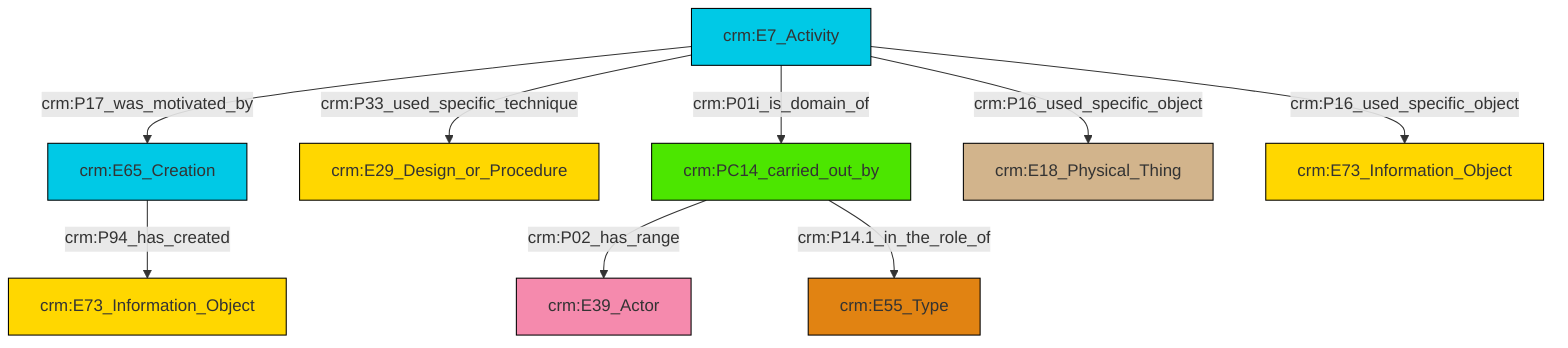 graph TD
classDef Literal fill:#f2f2f2,stroke:#000000;
classDef CRM_Entity fill:#FFFFFF,stroke:#000000;
classDef Temporal_Entity fill:#00C9E6, stroke:#000000;
classDef Type fill:#E18312, stroke:#000000;
classDef Time-Span fill:#2C9C91, stroke:#000000;
classDef Appellation fill:#FFEB7F, stroke:#000000;
classDef Place fill:#008836, stroke:#000000;
classDef Persistent_Item fill:#B266B2, stroke:#000000;
classDef Conceptual_Object fill:#FFD700, stroke:#000000;
classDef Physical_Thing fill:#D2B48C, stroke:#000000;
classDef Actor fill:#f58aad, stroke:#000000;
classDef PC_Classes fill:#4ce600, stroke:#000000;
classDef Multi fill:#cccccc,stroke:#000000;

0["crm:PC14_carried_out_by"]:::PC_Classes -->|crm:P02_has_range| 2["crm:E39_Actor"]:::Actor
3["crm:E7_Activity"]:::Temporal_Entity -->|crm:P33_used_specific_technique| 4["crm:E29_Design_or_Procedure"]:::Conceptual_Object
5["crm:E65_Creation"]:::Temporal_Entity -->|crm:P94_has_created| 6["crm:E73_Information_Object"]:::Conceptual_Object
3["crm:E7_Activity"]:::Temporal_Entity -->|crm:P17_was_motivated_by| 5["crm:E65_Creation"]:::Temporal_Entity
3["crm:E7_Activity"]:::Temporal_Entity -->|crm:P16_used_specific_object| 12["crm:E18_Physical_Thing"]:::Physical_Thing
3["crm:E7_Activity"]:::Temporal_Entity -->|crm:P16_used_specific_object| 14["crm:E73_Information_Object"]:::Conceptual_Object
3["crm:E7_Activity"]:::Temporal_Entity -->|crm:P01i_is_domain_of| 0["crm:PC14_carried_out_by"]:::PC_Classes
0["crm:PC14_carried_out_by"]:::PC_Classes -->|crm:P14.1_in_the_role_of| 10["crm:E55_Type"]:::Type